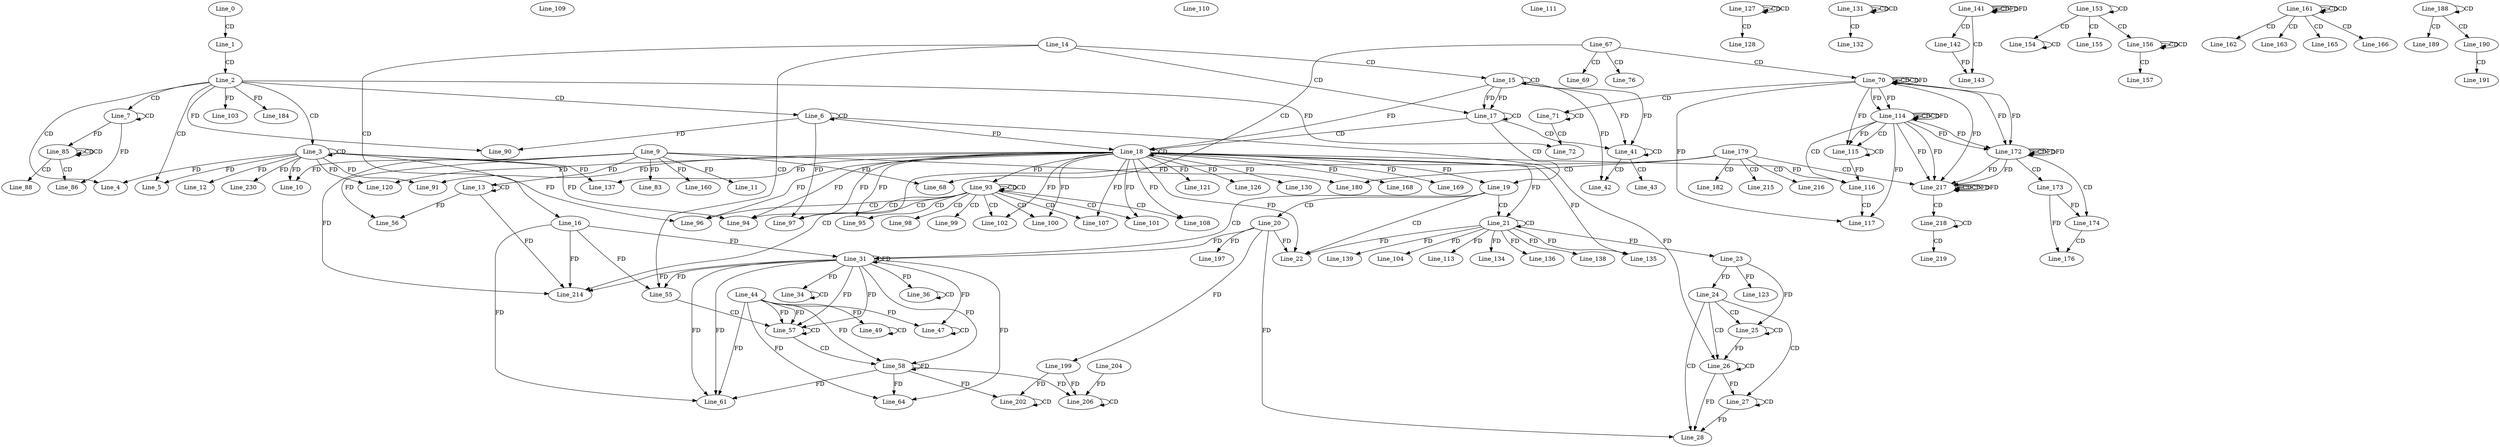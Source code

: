 digraph G {
  Line_0;
  Line_1;
  Line_2;
  Line_3;
  Line_3;
  Line_4;
  Line_5;
  Line_6;
  Line_6;
  Line_7;
  Line_7;
  Line_10;
  Line_9;
  Line_10;
  Line_11;
  Line_12;
  Line_13;
  Line_13;
  Line_13;
  Line_14;
  Line_15;
  Line_15;
  Line_16;
  Line_17;
  Line_17;
  Line_18;
  Line_18;
  Line_18;
  Line_18;
  Line_19;
  Line_19;
  Line_20;
  Line_21;
  Line_21;
  Line_22;
  Line_22;
  Line_22;
  Line_23;
  Line_23;
  Line_24;
  Line_24;
  Line_25;
  Line_25;
  Line_26;
  Line_26;
  Line_26;
  Line_26;
  Line_27;
  Line_27;
  Line_28;
  Line_28;
  Line_28;
  Line_31;
  Line_31;
  Line_34;
  Line_34;
  Line_31;
  Line_36;
  Line_36;
  Line_41;
  Line_41;
  Line_42;
  Line_42;
  Line_43;
  Line_47;
  Line_47;
  Line_44;
  Line_49;
  Line_49;
  Line_55;
  Line_56;
  Line_56;
  Line_57;
  Line_57;
  Line_58;
  Line_58;
  Line_58;
  Line_61;
  Line_64;
  Line_67;
  Line_68;
  Line_68;
  Line_69;
  Line_70;
  Line_70;
  Line_70;
  Line_71;
  Line_71;
  Line_72;
  Line_76;
  Line_83;
  Line_85;
  Line_85;
  Line_85;
  Line_86;
  Line_88;
  Line_90;
  Line_90;
  Line_91;
  Line_91;
  Line_93;
  Line_93;
  Line_93;
  Line_94;
  Line_94;
  Line_95;
  Line_96;
  Line_96;
  Line_97;
  Line_97;
  Line_98;
  Line_99;
  Line_100;
  Line_101;
  Line_102;
  Line_103;
  Line_104;
  Line_107;
  Line_108;
  Line_109;
  Line_110;
  Line_111;
  Line_113;
  Line_114;
  Line_114;
  Line_114;
  Line_114;
  Line_115;
  Line_115;
  Line_116;
  Line_116;
  Line_116;
  Line_116;
  Line_117;
  Line_120;
  Line_120;
  Line_121;
  Line_123;
  Line_126;
  Line_127;
  Line_127;
  Line_127;
  Line_128;
  Line_130;
  Line_131;
  Line_131;
  Line_131;
  Line_132;
  Line_134;
  Line_135;
  Line_135;
  Line_136;
  Line_137;
  Line_137;
  Line_138;
  Line_139;
  Line_141;
  Line_141;
  Line_141;
  Line_142;
  Line_143;
  Line_143;
  Line_153;
  Line_153;
  Line_154;
  Line_154;
  Line_155;
  Line_156;
  Line_156;
  Line_156;
  Line_157;
  Line_160;
  Line_161;
  Line_161;
  Line_161;
  Line_162;
  Line_163;
  Line_165;
  Line_166;
  Line_168;
  Line_169;
  Line_172;
  Line_172;
  Line_172;
  Line_173;
  Line_174;
  Line_174;
  Line_176;
  Line_176;
  Line_176;
  Line_179;
  Line_180;
  Line_180;
  Line_182;
  Line_182;
  Line_182;
  Line_184;
  Line_188;
  Line_188;
  Line_189;
  Line_190;
  Line_191;
  Line_197;
  Line_199;
  Line_202;
  Line_202;
  Line_199;
  Line_206;
  Line_206;
  Line_204;
  Line_214;
  Line_214;
  Line_214;
  Line_215;
  Line_215;
  Line_216;
  Line_217;
  Line_217;
  Line_217;
  Line_218;
  Line_218;
  Line_219;
  Line_230;
  Line_0 -> Line_1 [ label="CD" ];
  Line_1 -> Line_2 [ label="CD" ];
  Line_2 -> Line_3 [ label="CD" ];
  Line_3 -> Line_3 [ label="CD" ];
  Line_2 -> Line_4 [ label="CD" ];
  Line_3 -> Line_4 [ label="FD" ];
  Line_2 -> Line_5 [ label="CD" ];
  Line_3 -> Line_5 [ label="FD" ];
  Line_2 -> Line_6 [ label="CD" ];
  Line_6 -> Line_6 [ label="CD" ];
  Line_2 -> Line_7 [ label="CD" ];
  Line_7 -> Line_7 [ label="CD" ];
  Line_3 -> Line_10 [ label="FD" ];
  Line_9 -> Line_10 [ label="FD" ];
  Line_9 -> Line_11 [ label="FD" ];
  Line_3 -> Line_12 [ label="FD" ];
  Line_13 -> Line_13 [ label="CD" ];
  Line_9 -> Line_13 [ label="FD" ];
  Line_14 -> Line_15 [ label="CD" ];
  Line_15 -> Line_15 [ label="CD" ];
  Line_14 -> Line_16 [ label="CD" ];
  Line_14 -> Line_17 [ label="CD" ];
  Line_15 -> Line_17 [ label="FD" ];
  Line_17 -> Line_17 [ label="CD" ];
  Line_15 -> Line_17 [ label="FD" ];
  Line_17 -> Line_18 [ label="CD" ];
  Line_18 -> Line_18 [ label="CD" ];
  Line_6 -> Line_18 [ label="FD" ];
  Line_15 -> Line_18 [ label="FD" ];
  Line_17 -> Line_19 [ label="CD" ];
  Line_18 -> Line_19 [ label="FD" ];
  Line_19 -> Line_20 [ label="CD" ];
  Line_19 -> Line_21 [ label="CD" ];
  Line_21 -> Line_21 [ label="CD" ];
  Line_18 -> Line_21 [ label="FD" ];
  Line_19 -> Line_22 [ label="CD" ];
  Line_20 -> Line_22 [ label="FD" ];
  Line_18 -> Line_22 [ label="FD" ];
  Line_21 -> Line_22 [ label="FD" ];
  Line_21 -> Line_23 [ label="FD" ];
  Line_23 -> Line_24 [ label="FD" ];
  Line_24 -> Line_25 [ label="CD" ];
  Line_25 -> Line_25 [ label="CD" ];
  Line_23 -> Line_25 [ label="FD" ];
  Line_24 -> Line_26 [ label="CD" ];
  Line_26 -> Line_26 [ label="CD" ];
  Line_6 -> Line_26 [ label="FD" ];
  Line_25 -> Line_26 [ label="FD" ];
  Line_24 -> Line_27 [ label="CD" ];
  Line_27 -> Line_27 [ label="CD" ];
  Line_26 -> Line_27 [ label="FD" ];
  Line_24 -> Line_28 [ label="CD" ];
  Line_20 -> Line_28 [ label="FD" ];
  Line_26 -> Line_28 [ label="FD" ];
  Line_27 -> Line_28 [ label="FD" ];
  Line_19 -> Line_31 [ label="CD" ];
  Line_16 -> Line_31 [ label="FD" ];
  Line_31 -> Line_31 [ label="FD" ];
  Line_20 -> Line_31 [ label="FD" ];
  Line_34 -> Line_34 [ label="CD" ];
  Line_31 -> Line_34 [ label="FD" ];
  Line_36 -> Line_36 [ label="CD" ];
  Line_31 -> Line_36 [ label="FD" ];
  Line_17 -> Line_41 [ label="CD" ];
  Line_15 -> Line_41 [ label="FD" ];
  Line_41 -> Line_41 [ label="CD" ];
  Line_15 -> Line_41 [ label="FD" ];
  Line_41 -> Line_42 [ label="CD" ];
  Line_15 -> Line_42 [ label="FD" ];
  Line_41 -> Line_43 [ label="CD" ];
  Line_47 -> Line_47 [ label="CD" ];
  Line_44 -> Line_47 [ label="FD" ];
  Line_31 -> Line_47 [ label="FD" ];
  Line_49 -> Line_49 [ label="CD" ];
  Line_44 -> Line_49 [ label="FD" ];
  Line_14 -> Line_55 [ label="CD" ];
  Line_16 -> Line_55 [ label="FD" ];
  Line_31 -> Line_55 [ label="FD" ];
  Line_13 -> Line_56 [ label="FD" ];
  Line_9 -> Line_56 [ label="FD" ];
  Line_55 -> Line_57 [ label="CD" ];
  Line_44 -> Line_57 [ label="FD" ];
  Line_31 -> Line_57 [ label="FD" ];
  Line_57 -> Line_57 [ label="CD" ];
  Line_44 -> Line_57 [ label="FD" ];
  Line_31 -> Line_57 [ label="FD" ];
  Line_57 -> Line_58 [ label="CD" ];
  Line_44 -> Line_58 [ label="FD" ];
  Line_31 -> Line_58 [ label="FD" ];
  Line_58 -> Line_58 [ label="FD" ];
  Line_16 -> Line_61 [ label="FD" ];
  Line_31 -> Line_61 [ label="FD" ];
  Line_44 -> Line_61 [ label="FD" ];
  Line_31 -> Line_61 [ label="FD" ];
  Line_58 -> Line_61 [ label="FD" ];
  Line_44 -> Line_64 [ label="FD" ];
  Line_31 -> Line_64 [ label="FD" ];
  Line_58 -> Line_64 [ label="FD" ];
  Line_67 -> Line_68 [ label="CD" ];
  Line_9 -> Line_68 [ label="FD" ];
  Line_67 -> Line_69 [ label="CD" ];
  Line_67 -> Line_70 [ label="CD" ];
  Line_70 -> Line_70 [ label="CD" ];
  Line_70 -> Line_70 [ label="CD" ];
  Line_70 -> Line_70 [ label="FD" ];
  Line_70 -> Line_71 [ label="CD" ];
  Line_71 -> Line_71 [ label="CD" ];
  Line_71 -> Line_72 [ label="CD" ];
  Line_2 -> Line_72 [ label="FD" ];
  Line_67 -> Line_76 [ label="CD" ];
  Line_9 -> Line_83 [ label="FD" ];
  Line_85 -> Line_85 [ label="CD" ];
  Line_85 -> Line_85 [ label="CD" ];
  Line_7 -> Line_85 [ label="FD" ];
  Line_85 -> Line_86 [ label="CD" ];
  Line_7 -> Line_86 [ label="FD" ];
  Line_85 -> Line_88 [ label="CD" ];
  Line_6 -> Line_90 [ label="FD" ];
  Line_2 -> Line_90 [ label="FD" ];
  Line_3 -> Line_91 [ label="FD" ];
  Line_18 -> Line_91 [ label="FD" ];
  Line_93 -> Line_93 [ label="CD" ];
  Line_93 -> Line_93 [ label="CD" ];
  Line_18 -> Line_93 [ label="FD" ];
  Line_93 -> Line_94 [ label="CD" ];
  Line_3 -> Line_94 [ label="FD" ];
  Line_18 -> Line_94 [ label="FD" ];
  Line_93 -> Line_95 [ label="CD" ];
  Line_18 -> Line_95 [ label="FD" ];
  Line_93 -> Line_96 [ label="CD" ];
  Line_3 -> Line_96 [ label="FD" ];
  Line_18 -> Line_96 [ label="FD" ];
  Line_93 -> Line_97 [ label="CD" ];
  Line_6 -> Line_97 [ label="FD" ];
  Line_18 -> Line_97 [ label="FD" ];
  Line_93 -> Line_98 [ label="CD" ];
  Line_93 -> Line_99 [ label="CD" ];
  Line_93 -> Line_100 [ label="CD" ];
  Line_18 -> Line_100 [ label="FD" ];
  Line_93 -> Line_101 [ label="CD" ];
  Line_18 -> Line_101 [ label="FD" ];
  Line_93 -> Line_102 [ label="CD" ];
  Line_18 -> Line_102 [ label="FD" ];
  Line_2 -> Line_103 [ label="FD" ];
  Line_21 -> Line_104 [ label="FD" ];
  Line_93 -> Line_107 [ label="CD" ];
  Line_18 -> Line_107 [ label="FD" ];
  Line_93 -> Line_108 [ label="CD" ];
  Line_18 -> Line_108 [ label="FD" ];
  Line_21 -> Line_113 [ label="FD" ];
  Line_70 -> Line_114 [ label="FD" ];
  Line_114 -> Line_114 [ label="CD" ];
  Line_114 -> Line_114 [ label="CD" ];
  Line_70 -> Line_114 [ label="FD" ];
  Line_114 -> Line_115 [ label="CD" ];
  Line_115 -> Line_115 [ label="CD" ];
  Line_114 -> Line_115 [ label="FD" ];
  Line_70 -> Line_115 [ label="FD" ];
  Line_114 -> Line_116 [ label="CD" ];
  Line_115 -> Line_116 [ label="FD" ];
  Line_18 -> Line_116 [ label="FD" ];
  Line_116 -> Line_117 [ label="CD" ];
  Line_114 -> Line_117 [ label="FD" ];
  Line_70 -> Line_117 [ label="FD" ];
  Line_3 -> Line_120 [ label="FD" ];
  Line_18 -> Line_120 [ label="FD" ];
  Line_18 -> Line_121 [ label="FD" ];
  Line_23 -> Line_123 [ label="FD" ];
  Line_18 -> Line_126 [ label="FD" ];
  Line_127 -> Line_127 [ label="CD" ];
  Line_127 -> Line_127 [ label="CD" ];
  Line_127 -> Line_128 [ label="CD" ];
  Line_18 -> Line_130 [ label="FD" ];
  Line_131 -> Line_131 [ label="CD" ];
  Line_131 -> Line_131 [ label="CD" ];
  Line_131 -> Line_132 [ label="CD" ];
  Line_21 -> Line_134 [ label="FD" ];
  Line_21 -> Line_135 [ label="FD" ];
  Line_18 -> Line_135 [ label="FD" ];
  Line_21 -> Line_136 [ label="FD" ];
  Line_3 -> Line_137 [ label="FD" ];
  Line_18 -> Line_137 [ label="FD" ];
  Line_21 -> Line_138 [ label="FD" ];
  Line_21 -> Line_139 [ label="FD" ];
  Line_141 -> Line_141 [ label="CD" ];
  Line_141 -> Line_141 [ label="FD" ];
  Line_141 -> Line_142 [ label="CD" ];
  Line_141 -> Line_143 [ label="CD" ];
  Line_142 -> Line_143 [ label="FD" ];
  Line_153 -> Line_153 [ label="CD" ];
  Line_153 -> Line_154 [ label="CD" ];
  Line_154 -> Line_154 [ label="CD" ];
  Line_153 -> Line_155 [ label="CD" ];
  Line_153 -> Line_156 [ label="CD" ];
  Line_156 -> Line_156 [ label="CD" ];
  Line_156 -> Line_156 [ label="CD" ];
  Line_156 -> Line_157 [ label="CD" ];
  Line_9 -> Line_160 [ label="FD" ];
  Line_161 -> Line_161 [ label="CD" ];
  Line_161 -> Line_161 [ label="CD" ];
  Line_161 -> Line_162 [ label="CD" ];
  Line_161 -> Line_163 [ label="CD" ];
  Line_161 -> Line_165 [ label="CD" ];
  Line_161 -> Line_166 [ label="CD" ];
  Line_18 -> Line_168 [ label="FD" ];
  Line_18 -> Line_169 [ label="FD" ];
  Line_114 -> Line_172 [ label="FD" ];
  Line_70 -> Line_172 [ label="FD" ];
  Line_172 -> Line_172 [ label="CD" ];
  Line_172 -> Line_172 [ label="FD" ];
  Line_114 -> Line_172 [ label="FD" ];
  Line_70 -> Line_172 [ label="FD" ];
  Line_172 -> Line_173 [ label="CD" ];
  Line_172 -> Line_174 [ label="CD" ];
  Line_173 -> Line_174 [ label="FD" ];
  Line_174 -> Line_176 [ label="CD" ];
  Line_173 -> Line_176 [ label="FD" ];
  Line_179 -> Line_180 [ label="CD" ];
  Line_9 -> Line_180 [ label="FD" ];
  Line_179 -> Line_182 [ label="CD" ];
  Line_2 -> Line_184 [ label="FD" ];
  Line_188 -> Line_188 [ label="CD" ];
  Line_188 -> Line_189 [ label="CD" ];
  Line_188 -> Line_190 [ label="CD" ];
  Line_190 -> Line_191 [ label="CD" ];
  Line_20 -> Line_197 [ label="FD" ];
  Line_20 -> Line_199 [ label="FD" ];
  Line_202 -> Line_202 [ label="CD" ];
  Line_199 -> Line_202 [ label="FD" ];
  Line_58 -> Line_202 [ label="FD" ];
  Line_206 -> Line_206 [ label="CD" ];
  Line_204 -> Line_206 [ label="FD" ];
  Line_199 -> Line_206 [ label="FD" ];
  Line_58 -> Line_206 [ label="FD" ];
  Line_179 -> Line_214 [ label="CD" ];
  Line_16 -> Line_214 [ label="FD" ];
  Line_31 -> Line_214 [ label="FD" ];
  Line_13 -> Line_214 [ label="FD" ];
  Line_9 -> Line_214 [ label="FD" ];
  Line_179 -> Line_215 [ label="CD" ];
  Line_179 -> Line_216 [ label="CD" ];
  Line_179 -> Line_217 [ label="CD" ];
  Line_217 -> Line_217 [ label="CD" ];
  Line_172 -> Line_217 [ label="FD" ];
  Line_114 -> Line_217 [ label="FD" ];
  Line_70 -> Line_217 [ label="FD" ];
  Line_217 -> Line_217 [ label="CD" ];
  Line_217 -> Line_217 [ label="FD" ];
  Line_172 -> Line_217 [ label="FD" ];
  Line_114 -> Line_217 [ label="FD" ];
  Line_217 -> Line_218 [ label="CD" ];
  Line_218 -> Line_218 [ label="CD" ];
  Line_218 -> Line_219 [ label="CD" ];
  Line_3 -> Line_230 [ label="FD" ];
  Line_114 -> Line_114 [ label="FD" ];
  Line_141 -> Line_141 [ label="FD" ];
  Line_172 -> Line_172 [ label="FD" ];
  Line_217 -> Line_217 [ label="FD" ];
}
